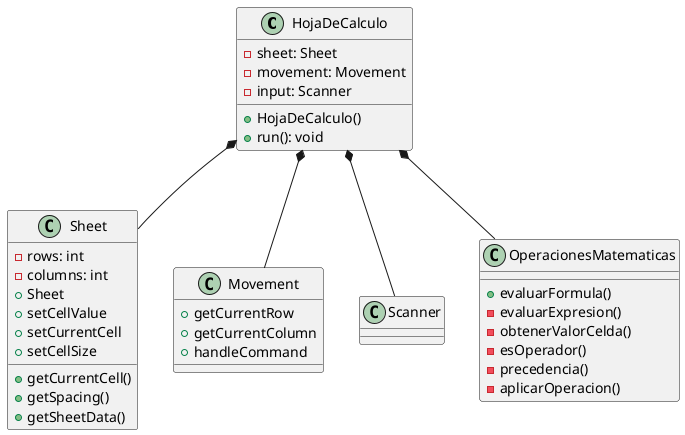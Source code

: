 @startuml HojaDeCalculo

class HojaDeCalculo {
    - sheet: Sheet
    - movement: Movement
    - input: Scanner
    + HojaDeCalculo()
    + run(): void
}

class Sheet {
    - rows: int
    - columns: int
    + Sheet
    + setCellValue
    + getCurrentCell()
    + setCurrentCell
    + setCellSize
    + getSpacing()
    + getSheetData()
}

class Movement {
    + getCurrentRow
    + getCurrentColumn
    + handleCommand
}

class Scanner {
    
}

class OperacionesMatematicas {
    + evaluarFormula()
    - evaluarExpresion()
    - obtenerValorCelda()
    - esOperador()
    - precedencia()
    - aplicarOperacion()
}

HojaDeCalculo *-- Sheet 
HojaDeCalculo *-- Movement 
HojaDeCalculo *-- Scanner 
HojaDeCalculo *-- OperacionesMatematicas

@enduml
